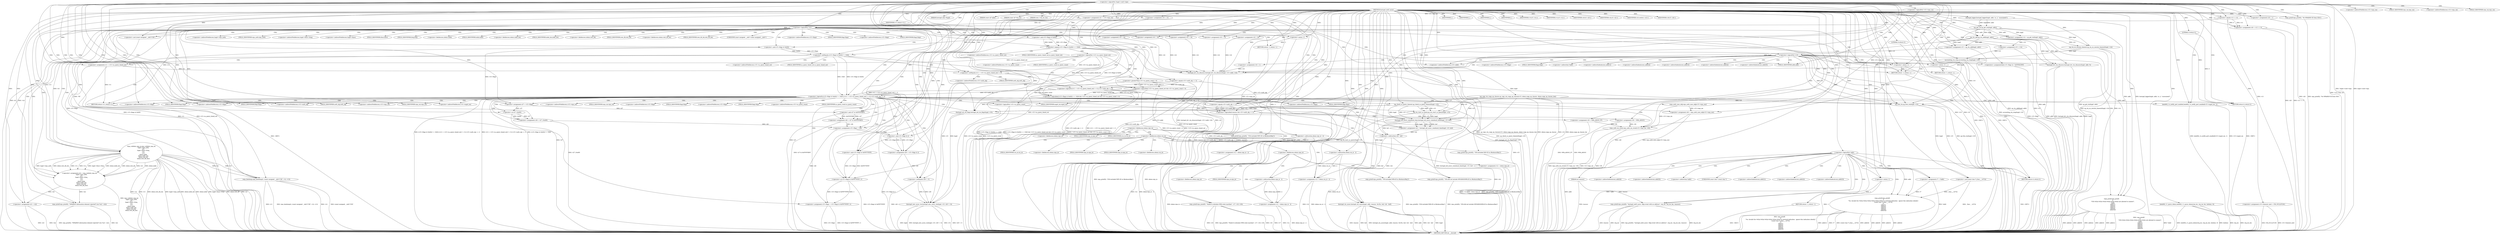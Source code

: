 digraph hostapd_notif_assoc {  
"1000123" [label = "(METHOD,hostapd_notif_assoc)" ]
"1000637" [label = "(METHOD_RETURN,int __fastcall)" ]
"1000124" [label = "(PARAM,hostapd_data *hapd)" ]
"1000125" [label = "(PARAM,const u8 *addr)" ]
"1000126" [label = "(PARAM,const u8 *req_ies)" ]
"1000127" [label = "(PARAM,size_t req_ies_len)" ]
"1000128" [label = "(PARAM,int reassoc)" ]
"1000153" [label = "(<operator>.logicalNot,!addr)" ]
"1000156" [label = "(wpa_printf,wpa_printf(2, \"hostapd_notif_assoc: Skip event with no address\", req_ies, req_ies_len, reassoc))" ]
"1000162" [label = "(RETURN,return -1;,return -1;)" ]
"1000163" [label = "(<operator>.minus,-1)" ]
"1000165" [label = "(<operator>.assignment,v7 = *addr)" ]
"1000170" [label = "(wpa_printf,wpa_printf(\n      2,\n      \"%s: Invalid SA=%02x:%02x:%02x:%02x:%02x:%02x in received indication - ignore this indication silently\",\n      (const char *)_func___14732,\n      v7,\n      addr[1],\n      addr[2],\n      addr[3],\n      addr[4],\n      addr[5]))" ]
"1000173" [label = "(<operator>.cast,(const char *)_func___14732)" ]
"1000192" [label = "(RETURN,return 0;,return 0;)" ]
"1000193" [label = "(LITERAL,0,return 0;)" ]
"1000194" [label = "(hostapd_logger,hostapd_logger(hapd, addr, 1u, 2, \"associated\"))" ]
"1000200" [label = "(ieee802_11_parse_elems,ieee802_11_parse_elems(req_ies, req_ies_len, &elems, 0))" ]
"1000211" [label = "(<operator>.assignment,v12 = elems.wps_ie - 2)" ]
"1000213" [label = "(<operator>.subtraction,elems.wps_ie - 2)" ]
"1000218" [label = "(IDENTIFIER,L,)" ]
"1000219" [label = "(wpa_printf,wpa_printf(2, \"STA included WPS IE in (Re)AssocReq\"))" ]
"1000228" [label = "(<operator>.assignment,v12 = elems.rsn_ie - 2)" ]
"1000230" [label = "(<operator>.subtraction,elems.rsn_ie - 2)" ]
"1000235" [label = "(IDENTIFIER,L,)" ]
"1000236" [label = "(wpa_printf,wpa_printf(2, \"STA included RSN IE in (Re)AssocReq\"))" ]
"1000241" [label = "(<operator>.assignment,v12 = elems.wpa_ie)" ]
"1000251" [label = "(<operator>.assignment,v12 = elems.wpa_ie - 2)" ]
"1000253" [label = "(<operator>.subtraction,elems.wpa_ie - 2)" ]
"1000258" [label = "(IDENTIFIER,L,)" ]
"1000259" [label = "(wpa_printf,wpa_printf(2, \"STA included WPA IE in (Re)AssocReq\"))" ]
"1000264" [label = "(IDENTIFIER,L,)" ]
"1000265" [label = "(wpa_printf,wpa_printf(2, \"STA did not include WPS/RSN/WPA IE in (Re)AssocReq\"))" ]
"1000268" [label = "(<operator>.assignment,v14 = ap_get_sta(hapd, addr))" ]
"1000270" [label = "(ap_get_sta,ap_get_sta(hapd, addr))" ]
"1000273" [label = "(<operator>.assignment,v15 = v14)" ]
"1000277" [label = "(IDENTIFIER,v14,if ( v14 ))" ]
"1000279" [label = "(ap_sta_no_session_timeout,ap_sta_no_session_timeout(hapd, v14))" ]
"1000282" [label = "(accounting_sta_stop,accounting_sta_stop(hapd, v15))" ]
"1000285" [label = "(<operator>.assignment,v15->timeout_next = STA_NULLFUNC)" ]
"1000292" [label = "(<operator>.assignment,v15 = ap_sta_add(hapd, addr))" ]
"1000294" [label = "(ap_sta_add,ap_sta_add(hapd, addr))" ]
"1000298" [label = "(<operator>.logicalNot,!v15)" ]
"1000301" [label = "(hostapd_drv_sta_disassoc,hostapd_drv_sta_disassoc(hapd, addr, 5))" ]
"1000305" [label = "(RETURN,return -1;,return -1;)" ]
"1000306" [label = "(<operator>.minus,-1)" ]
"1000308" [label = "(<operators>.assignmentAnd,v15->flags &= 0xFFFECFFF)" ]
"1000314" [label = "(wpa_printf,wpa_printf(\n      3,\n      \"STA %02x:%02x:%02x:%02x:%02x:%02x not allowed to connect\",\n      *addr,\n      addr[1],\n      addr[2],\n      addr[3],\n      addr[4],\n      addr[5]))" ]
"1000334" [label = "(<operator>.assignment,v16 = 1)" ]
"1000338" [label = "(hostapd_drv_sta_disassoc,hostapd_drv_sta_disassoc(hapd, v15->addr, v16))" ]
"1000344" [label = "(ap_free_sta,ap_free_sta(hapd, v15))" ]
"1000347" [label = "(RETURN,return -1;,return -1;)" ]
"1000348" [label = "(<operator>.minus,-1)" ]
"1000350" [label = "(ap_copy_sta_supp_op_classes,ap_copy_sta_supp_op_classes(v15, elems.supp_op_classes, elems.supp_op_classes_len))" ]
"1000359" [label = "(<operator>.logicalNot,!hapd->conf->wpa)" ]
"1000367" [label = "(<operator>.assignment,v29 = v15->flags & 2)" ]
"1000369" [label = "(<operator>.and,v15->flags & 2)" ]
"1000374" [label = "(<operator>.assignment,v15->flags = v15->flags & 0xFFF7FFFF | 3)" ]
"1000378" [label = "(<operator>.or,v15->flags & 0xFFF7FFFF | 3)" ]
"1000379" [label = "(<operator>.and,v15->flags & 0xFFF7FFFF)" ]
"1000385" [label = "(hostapd_set_sta_flags,hostapd_set_sta_flags(hapd, v15))" ]
"1000389" [label = "(<operator>.logicalAnd,reassoc && v15->auth_alg == 2)" ]
"1000391" [label = "(<operator>.equals,v15->auth_alg == 2)" ]
"1000396" [label = "(<operator>.assignment,v30 = WPA_ASSOC_FT)" ]
"1000400" [label = "(<operator>.assignment,v30 = WPA_ASSOC)" ]
"1000403" [label = "(wpa_auth_sm_event,wpa_auth_sm_event(v15->wpa_sm, v30))" ]
"1000408" [label = "(hostapd_new_assoc_sta,hostapd_new_assoc_sta(hapd, v15, v29 != 0))" ]
"1000411" [label = "(<operator>.notEquals,v29 != 0)" ]
"1000414" [label = "(ieee802_1x_notify_port_enabled,ieee802_1x_notify_port_enabled(v15->eapol_sm, 1))" ]
"1000419" [label = "(RETURN,return 0;,return 0;)" ]
"1000420" [label = "(LITERAL,0,return 0;)" ]
"1000422" [label = "(IDENTIFIER,v12,if ( v12 ))" ]
"1000423" [label = "(<operator>.assignment,v20 = v13 == 0)" ]
"1000425" [label = "(<operator>.equals,v13 == 0)" ]
"1000429" [label = "(<operator>.assignment,v20 = 1)" ]
"1000433" [label = "(IDENTIFIER,v20,if ( v20 ))" ]
"1000435" [label = "(wpa_printf,wpa_printf(2, \"No WPA/RSN IE from STA\"))" ]
"1000438" [label = "(<operator>.assignment,v16 = 13)" ]
"1000443" [label = "(<operator>.logicalNot,!v15->wpa_sm)" ]
"1000447" [label = "(<operator>.assignment,v21 = v15->wpa_sm)" ]
"1000453" [label = "(<operator>.logicalNot,!v21)" ]
"1000456" [label = "(wpa_printf,wpa_printf(5, \"Failed to initialize WPA state machine\", v17, v18, v19))" ]
"1000462" [label = "(RETURN,return -1;,return -1;)" ]
"1000463" [label = "(<operator>.minus,-1)" ]
"1000465" [label = "(<operator>.assignment,v22 = wpa_validate_wpa_ie(\n          hapd->wpa_auth,\n          v21,\n          hapd->iface->freq,\n          v12,\n          v13,\n          elems.mdie,\n          elems.mdie_len,\n          elems.owe_dh,\n          elems.owe_dh_len))" ]
"1000467" [label = "(wpa_validate_wpa_ie,wpa_validate_wpa_ie(\n          hapd->wpa_auth,\n          v21,\n          hapd->iface->freq,\n          v12,\n          v13,\n          elems.mdie,\n          elems.mdie_len,\n          elems.owe_dh,\n          elems.owe_dh_len))" ]
"1000491" [label = "(<operator>.assignment,v23 = v22)" ]
"1000495" [label = "(IDENTIFIER,v22,if ( v22 ))" ]
"1000497" [label = "(wpa_printf,wpa_printf(2, \"WPA/RSN information element rejected? (res %u)\", v22))" ]
"1000501" [label = "(wpa_hexdump,wpa_hexdump(2, (const unsigned __int8 *)\"IE\", v12, v13))" ]
"1000503" [label = "(<operator>.cast,(const unsigned __int8 *)\"IE\")" ]
"1000509" [label = "(IDENTIFIER,v23,switch ( v23 ))" ]
"1000512" [label = "(<operator>.assignment,v16 = 18)" ]
"1000517" [label = "(<operator>.assignment,v16 = 19)" ]
"1000522" [label = "(<operator>.assignment,v16 = 20)" ]
"1000527" [label = "(<operator>.assignment,v16 = 24)" ]
"1000532" [label = "(<operator>.assignment,v16 = 13)" ]
"1000538" [label = "(<operator>.logicalAnd,(v15->flags & 0x402) == 1026 && !v15->sa_query_timed_out && v15->sa_query_count > 0)" ]
"1000539" [label = "(<operator>.equals,(v15->flags & 0x402) == 1026)" ]
"1000540" [label = "(<operator>.and,v15->flags & 0x402)" ]
"1000546" [label = "(<operator>.logicalAnd,!v15->sa_query_timed_out && v15->sa_query_count > 0)" ]
"1000547" [label = "(<operator>.logicalNot,!v15->sa_query_timed_out)" ]
"1000551" [label = "(<operator>.greaterThan,v15->sa_query_count > 0)" ]
"1000556" [label = "(ap_check_sa_query_timeout,ap_check_sa_query_timeout(hapd, v15))" ]
"1000560" [label = "(<operator>.logicalOr,(v15->flags & 0x402) != 1026 || (v11 = v15->sa_query_timed_out) != 0 || v15->auth_alg == 2)" ]
"1000561" [label = "(<operator>.notEquals,(v15->flags & 0x402) != 1026)" ]
"1000562" [label = "(<operator>.and,v15->flags & 0x402)" ]
"1000568" [label = "(<operator>.logicalOr,(v11 = v15->sa_query_timed_out) != 0 || v15->auth_alg == 2)" ]
"1000569" [label = "(<operator>.notEquals,(v11 = v15->sa_query_timed_out) != 0)" ]
"1000570" [label = "(<operator>.assignment,v11 = v15->sa_query_timed_out)" ]
"1000576" [label = "(<operator>.equals,v15->auth_alg == 2)" ]
"1000582" [label = "(<operator>.assignment,v26 = wpa_auth_uses_mfp(v15->wpa_sm))" ]
"1000584" [label = "(wpa_auth_uses_mfp,wpa_auth_uses_mfp(v15->wpa_sm))" ]
"1000588" [label = "(<operator>.assignment,v27 = v15->flags)" ]
"1000594" [label = "(IDENTIFIER,v26,if ( v26 ))" ]
"1000595" [label = "(<operator>.assignment,v28 = v27 | 0x400)" ]
"1000597" [label = "(<operator>.or,v27 | 0x400)" ]
"1000601" [label = "(<operator>.assignment,v28 = v27 & 0xFFFFFBFF)" ]
"1000603" [label = "(<operator>.and,v27 & 0xFFFFFBFF)" ]
"1000606" [label = "(<operator>.assignment,v15->flags = v28)" ]
"1000613" [label = "(<operator>.logicalNot,!v15->sa_query_count)" ]
"1000617" [label = "(ap_sta_start_sa_query,ap_sta_start_sa_query(hapd, v15))" ]
"1000620" [label = "(<operator>.assignment,v24 = hostapd_eid_assoc_comeback_time(hapd, v15, buf))" ]
"1000622" [label = "(hostapd_eid_assoc_comeback_time,hostapd_eid_assoc_comeback_time(hapd, v15, buf))" ]
"1000626" [label = "(hostapd_sta_assoc,hostapd_sta_assoc(hapd, addr, reassoc, 0x1Eu, buf, v24 - buf))" ]
"1000632" [label = "(<operator>.subtraction,v24 - buf)" ]
"1000635" [label = "(RETURN,return v11;,return v11;)" ]
"1000636" [label = "(IDENTIFIER,v11,return v11;)" ]
"1000167" [label = "(<operator>.indirection,*addr)" ]
"1000174" [label = "(UNKNOWN,const char *,const char *)" ]
"1000177" [label = "(<operator>.indirectIndexAccess,addr[1])" ]
"1000180" [label = "(<operator>.indirectIndexAccess,addr[2])" ]
"1000183" [label = "(<operator>.indirectIndexAccess,addr[3])" ]
"1000186" [label = "(<operator>.indirectIndexAccess,addr[4])" ]
"1000189" [label = "(<operator>.indirectIndexAccess,addr[5])" ]
"1000207" [label = "(<operator>.fieldAccess,elems.wps_ie)" ]
"1000214" [label = "(<operator>.fieldAccess,elems.wps_ie)" ]
"1000216" [label = "(FIELD_IDENTIFIER,wps_ie,wps_ie)" ]
"1000224" [label = "(<operator>.fieldAccess,elems.rsn_ie)" ]
"1000226" [label = "(FIELD_IDENTIFIER,rsn_ie,rsn_ie)" ]
"1000231" [label = "(<operator>.fieldAccess,elems.rsn_ie)" ]
"1000233" [label = "(FIELD_IDENTIFIER,rsn_ie,rsn_ie)" ]
"1000243" [label = "(<operator>.fieldAccess,elems.wpa_ie)" ]
"1000245" [label = "(FIELD_IDENTIFIER,wpa_ie,wpa_ie)" ]
"1000247" [label = "(<operator>.fieldAccess,elems.wpa_ie)" ]
"1000249" [label = "(FIELD_IDENTIFIER,wpa_ie,wpa_ie)" ]
"1000254" [label = "(<operator>.fieldAccess,elems.wpa_ie)" ]
"1000256" [label = "(FIELD_IDENTIFIER,wpa_ie,wpa_ie)" ]
"1000309" [label = "(<operator>.indirectFieldAccess,v15->flags)" ]
"1000311" [label = "(FIELD_IDENTIFIER,flags,flags)" ]
"1000317" [label = "(<operator>.indirection,*addr)" ]
"1000319" [label = "(<operator>.indirectIndexAccess,addr[1])" ]
"1000322" [label = "(<operator>.indirectIndexAccess,addr[2])" ]
"1000325" [label = "(<operator>.indirectIndexAccess,addr[3])" ]
"1000328" [label = "(<operator>.indirectIndexAccess,addr[4])" ]
"1000331" [label = "(<operator>.indirectIndexAccess,addr[5])" ]
"1000340" [label = "(<operator>.indirectFieldAccess,v15->addr)" ]
"1000342" [label = "(FIELD_IDENTIFIER,addr,addr)" ]
"1000370" [label = "(<operator>.indirectFieldAccess,v15->flags)" ]
"1000372" [label = "(FIELD_IDENTIFIER,flags,flags)" ]
"1000375" [label = "(<operator>.indirectFieldAccess,v15->flags)" ]
"1000377" [label = "(FIELD_IDENTIFIER,flags,flags)" ]
"1000380" [label = "(<operator>.indirectFieldAccess,v15->flags)" ]
"1000382" [label = "(FIELD_IDENTIFIER,flags,flags)" ]
"1000392" [label = "(<operator>.indirectFieldAccess,v15->auth_alg)" ]
"1000394" [label = "(FIELD_IDENTIFIER,auth_alg,auth_alg)" ]
"1000404" [label = "(<operator>.indirectFieldAccess,v15->wpa_sm)" ]
"1000406" [label = "(FIELD_IDENTIFIER,wpa_sm,wpa_sm)" ]
"1000415" [label = "(<operator>.indirectFieldAccess,v15->eapol_sm)" ]
"1000417" [label = "(FIELD_IDENTIFIER,eapol_sm,eapol_sm)" ]
"1000444" [label = "(<operator>.indirectFieldAccess,v15->wpa_sm)" ]
"1000446" [label = "(FIELD_IDENTIFIER,wpa_sm,wpa_sm)" ]
"1000449" [label = "(<operator>.indirectFieldAccess,v15->wpa_sm)" ]
"1000451" [label = "(FIELD_IDENTIFIER,wpa_sm,wpa_sm)" ]
"1000468" [label = "(<operator>.indirectFieldAccess,hapd->wpa_auth)" ]
"1000470" [label = "(FIELD_IDENTIFIER,wpa_auth,wpa_auth)" ]
"1000472" [label = "(<operator>.indirectFieldAccess,hapd->iface->freq)" ]
"1000473" [label = "(<operator>.indirectFieldAccess,hapd->iface)" ]
"1000475" [label = "(FIELD_IDENTIFIER,iface,iface)" ]
"1000476" [label = "(FIELD_IDENTIFIER,freq,freq)" ]
"1000479" [label = "(<operator>.fieldAccess,elems.mdie)" ]
"1000481" [label = "(FIELD_IDENTIFIER,mdie,mdie)" ]
"1000482" [label = "(<operator>.fieldAccess,elems.mdie_len)" ]
"1000484" [label = "(FIELD_IDENTIFIER,mdie_len,mdie_len)" ]
"1000485" [label = "(<operator>.fieldAccess,elems.owe_dh)" ]
"1000487" [label = "(FIELD_IDENTIFIER,owe_dh,owe_dh)" ]
"1000488" [label = "(<operator>.fieldAccess,elems.owe_dh_len)" ]
"1000490" [label = "(FIELD_IDENTIFIER,owe_dh_len,owe_dh_len)" ]
"1000504" [label = "(UNKNOWN,const unsigned __int8 *,const unsigned __int8 *)" ]
"1000541" [label = "(<operator>.indirectFieldAccess,v15->flags)" ]
"1000543" [label = "(FIELD_IDENTIFIER,flags,flags)" ]
"1000548" [label = "(<operator>.indirectFieldAccess,v15->sa_query_timed_out)" ]
"1000550" [label = "(FIELD_IDENTIFIER,sa_query_timed_out,sa_query_timed_out)" ]
"1000552" [label = "(<operator>.indirectFieldAccess,v15->sa_query_count)" ]
"1000554" [label = "(FIELD_IDENTIFIER,sa_query_count,sa_query_count)" ]
"1000563" [label = "(<operator>.indirectFieldAccess,v15->flags)" ]
"1000565" [label = "(FIELD_IDENTIFIER,flags,flags)" ]
"1000572" [label = "(<operator>.indirectFieldAccess,v15->sa_query_timed_out)" ]
"1000574" [label = "(FIELD_IDENTIFIER,sa_query_timed_out,sa_query_timed_out)" ]
"1000577" [label = "(<operator>.indirectFieldAccess,v15->auth_alg)" ]
"1000579" [label = "(FIELD_IDENTIFIER,auth_alg,auth_alg)" ]
"1000585" [label = "(<operator>.indirectFieldAccess,v15->wpa_sm)" ]
"1000587" [label = "(FIELD_IDENTIFIER,wpa_sm,wpa_sm)" ]
"1000590" [label = "(<operator>.indirectFieldAccess,v15->flags)" ]
"1000592" [label = "(FIELD_IDENTIFIER,flags,flags)" ]
"1000607" [label = "(<operator>.indirectFieldAccess,v15->flags)" ]
"1000609" [label = "(FIELD_IDENTIFIER,flags,flags)" ]
"1000614" [label = "(<operator>.indirectFieldAccess,v15->sa_query_count)" ]
"1000616" [label = "(FIELD_IDENTIFIER,sa_query_count,sa_query_count)" ]
  "1000462" -> "1000637"  [ label = "DDG: <RET>"] 
  "1000408" -> "1000637"  [ label = "DDG: hostapd_new_assoc_sta(hapd, v15, v29 != 0)"] 
  "1000211" -> "1000637"  [ label = "DDG: v12"] 
  "1000285" -> "1000637"  [ label = "DDG: STA_NULLFUNC"] 
  "1000292" -> "1000637"  [ label = "DDG: ap_sta_add(hapd, addr)"] 
  "1000165" -> "1000637"  [ label = "DDG: *addr"] 
  "1000241" -> "1000637"  [ label = "DDG: elems.wpa_ie"] 
  "1000156" -> "1000637"  [ label = "DDG: reassoc"] 
  "1000546" -> "1000637"  [ label = "DDG: v15->sa_query_count > 0"] 
  "1000194" -> "1000637"  [ label = "DDG: hostapd_logger(hapd, addr, 1u, 2, \"associated\")"] 
  "1000467" -> "1000637"  [ label = "DDG: v12"] 
  "1000423" -> "1000637"  [ label = "DDG: v20"] 
  "1000200" -> "1000637"  [ label = "DDG: ieee802_11_parse_elems(req_ies, req_ies_len, &elems, 0)"] 
  "1000348" -> "1000637"  [ label = "DDG: -1"] 
  "1000570" -> "1000637"  [ label = "DDG: v11"] 
  "1000389" -> "1000637"  [ label = "DDG: reassoc && v15->auth_alg == 2"] 
  "1000128" -> "1000637"  [ label = "DDG: reassoc"] 
  "1000403" -> "1000637"  [ label = "DDG: v30"] 
  "1000582" -> "1000637"  [ label = "DDG: wpa_auth_uses_mfp(v15->wpa_sm)"] 
  "1000613" -> "1000637"  [ label = "DDG: !v15->sa_query_count"] 
  "1000314" -> "1000637"  [ label = "DDG: addr[2]"] 
  "1000497" -> "1000637"  [ label = "DDG: v22"] 
  "1000200" -> "1000637"  [ label = "DDG: &elems"] 
  "1000163" -> "1000637"  [ label = "DDG: -1"] 
  "1000350" -> "1000637"  [ label = "DDG: elems.supp_op_classes"] 
  "1000467" -> "1000637"  [ label = "DDG: v13"] 
  "1000626" -> "1000637"  [ label = "DDG: hapd"] 
  "1000314" -> "1000637"  [ label = "DDG: addr[3]"] 
  "1000170" -> "1000637"  [ label = "DDG: addr[5]"] 
  "1000344" -> "1000637"  [ label = "DDG: ap_free_sta(hapd, v15)"] 
  "1000259" -> "1000637"  [ label = "DDG: wpa_printf(2, \"STA included WPA IE in (Re)AssocReq\")"] 
  "1000314" -> "1000637"  [ label = "DDG: addr[1]"] 
  "1000547" -> "1000637"  [ label = "DDG: v15->sa_query_timed_out"] 
  "1000467" -> "1000637"  [ label = "DDG: elems.owe_dh_len"] 
  "1000467" -> "1000637"  [ label = "DDG: hapd->wpa_auth"] 
  "1000265" -> "1000637"  [ label = "DDG: wpa_printf(2, \"STA did not include WPS/RSN/WPA IE in (Re)AssocReq\")"] 
  "1000538" -> "1000637"  [ label = "DDG: (v15->flags & 0x402) == 1026"] 
  "1000350" -> "1000637"  [ label = "DDG: v15"] 
  "1000538" -> "1000637"  [ label = "DDG: (v15->flags & 0x402) == 1026 && !v15->sa_query_timed_out && v15->sa_query_count > 0"] 
  "1000626" -> "1000637"  [ label = "DDG: reassoc"] 
  "1000414" -> "1000637"  [ label = "DDG: v15->eapol_sm"] 
  "1000211" -> "1000637"  [ label = "DDG: elems.wps_ie - 2"] 
  "1000228" -> "1000637"  [ label = "DDG: elems.rsn_ie - 2"] 
  "1000546" -> "1000637"  [ label = "DDG: !v15->sa_query_timed_out"] 
  "1000367" -> "1000637"  [ label = "DDG: v15->flags & 2"] 
  "1000391" -> "1000637"  [ label = "DDG: v15->auth_alg"] 
  "1000228" -> "1000637"  [ label = "DDG: v12"] 
  "1000632" -> "1000637"  [ label = "DDG: v24"] 
  "1000467" -> "1000637"  [ label = "DDG: elems.mdie_len"] 
  "1000576" -> "1000637"  [ label = "DDG: v15->auth_alg"] 
  "1000595" -> "1000637"  [ label = "DDG: v27 | 0x400"] 
  "1000350" -> "1000637"  [ label = "DDG: elems.supp_op_classes_len"] 
  "1000298" -> "1000637"  [ label = "DDG: !v15"] 
  "1000270" -> "1000637"  [ label = "DDG: addr"] 
  "1000538" -> "1000637"  [ label = "DDG: !v15->sa_query_timed_out && v15->sa_query_count > 0"] 
  "1000294" -> "1000637"  [ label = "DDG: addr"] 
  "1000501" -> "1000637"  [ label = "DDG: wpa_hexdump(2, (const unsigned __int8 *)\"IE\", v12, v13)"] 
  "1000301" -> "1000637"  [ label = "DDG: hostapd_drv_sta_disassoc(hapd, addr, 5)"] 
  "1000626" -> "1000637"  [ label = "DDG: buf"] 
  "1000389" -> "1000637"  [ label = "DDG: v15->auth_alg == 2"] 
  "1000400" -> "1000637"  [ label = "DDG: WPA_ASSOC"] 
  "1000213" -> "1000637"  [ label = "DDG: elems.wps_ie"] 
  "1000268" -> "1000637"  [ label = "DDG: ap_get_sta(hapd, addr)"] 
  "1000153" -> "1000637"  [ label = "DDG: !addr"] 
  "1000301" -> "1000637"  [ label = "DDG: hapd"] 
  "1000170" -> "1000637"  [ label = "DDG: addr[3]"] 
  "1000622" -> "1000637"  [ label = "DDG: v15"] 
  "1000425" -> "1000637"  [ label = "DDG: v13"] 
  "1000170" -> "1000637"  [ label = "DDG: addr[2]"] 
  "1000344" -> "1000637"  [ label = "DDG: hapd"] 
  "1000453" -> "1000637"  [ label = "DDG: v21"] 
  "1000601" -> "1000637"  [ label = "DDG: v27 & 0xFFFFFBFF"] 
  "1000453" -> "1000637"  [ label = "DDG: !v21"] 
  "1000251" -> "1000637"  [ label = "DDG: elems.wpa_ie - 2"] 
  "1000568" -> "1000637"  [ label = "DDG: v15->auth_alg == 2"] 
  "1000236" -> "1000637"  [ label = "DDG: wpa_printf(2, \"STA included RSN IE in (Re)AssocReq\")"] 
  "1000282" -> "1000637"  [ label = "DDG: accounting_sta_stop(hapd, v15)"] 
  "1000626" -> "1000637"  [ label = "DDG: hostapd_sta_assoc(hapd, addr, reassoc, 0x1Eu, buf, v24 - buf)"] 
  "1000501" -> "1000637"  [ label = "DDG: v12"] 
  "1000385" -> "1000637"  [ label = "DDG: hostapd_set_sta_flags(hapd, v15)"] 
  "1000403" -> "1000637"  [ label = "DDG: wpa_auth_sm_event(v15->wpa_sm, v30)"] 
  "1000408" -> "1000637"  [ label = "DDG: v15"] 
  "1000626" -> "1000637"  [ label = "DDG: addr"] 
  "1000350" -> "1000637"  [ label = "DDG: ap_copy_sta_supp_op_classes(v15, elems.supp_op_classes, elems.supp_op_classes_len)"] 
  "1000344" -> "1000637"  [ label = "DDG: v15"] 
  "1000561" -> "1000637"  [ label = "DDG: v15->flags & 0x402"] 
  "1000374" -> "1000637"  [ label = "DDG: v15->flags & 0xFFF7FFFF | 3"] 
  "1000156" -> "1000637"  [ label = "DDG: req_ies"] 
  "1000359" -> "1000637"  [ label = "DDG: !hapd->conf->wpa"] 
  "1000582" -> "1000637"  [ label = "DDG: v26"] 
  "1000314" -> "1000637"  [ label = "DDG: wpa_printf(\n      3,\n      \"STA %02x:%02x:%02x:%02x:%02x:%02x not allowed to connect\",\n      *addr,\n      addr[1],\n      addr[2],\n      addr[3],\n      addr[4],\n      addr[5])"] 
  "1000463" -> "1000637"  [ label = "DDG: -1"] 
  "1000273" -> "1000637"  [ label = "DDG: v14"] 
  "1000423" -> "1000637"  [ label = "DDG: v13 == 0"] 
  "1000617" -> "1000637"  [ label = "DDG: ap_sta_start_sa_query(hapd, v15)"] 
  "1000279" -> "1000637"  [ label = "DDG: ap_sta_no_session_timeout(hapd, v14)"] 
  "1000378" -> "1000637"  [ label = "DDG: v15->flags & 0xFFF7FFFF"] 
  "1000338" -> "1000637"  [ label = "DDG: v16"] 
  "1000251" -> "1000637"  [ label = "DDG: v12"] 
  "1000170" -> "1000637"  [ label = "DDG: wpa_printf(\n      2,\n      \"%s: Invalid SA=%02x:%02x:%02x:%02x:%02x:%02x in received indication - ignore this indication silently\",\n      (const char *)_func___14732,\n      v7,\n      addr[1],\n      addr[2],\n      addr[3],\n      addr[4],\n      addr[5])"] 
  "1000491" -> "1000637"  [ label = "DDG: v23"] 
  "1000285" -> "1000637"  [ label = "DDG: v15->timeout_next"] 
  "1000301" -> "1000637"  [ label = "DDG: addr"] 
  "1000230" -> "1000637"  [ label = "DDG: elems.rsn_ie"] 
  "1000560" -> "1000637"  [ label = "DDG: (v15->flags & 0x402) != 1026 || (v11 = v15->sa_query_timed_out) != 0 || v15->auth_alg == 2"] 
  "1000408" -> "1000637"  [ label = "DDG: v29 != 0"] 
  "1000501" -> "1000637"  [ label = "DDG: (const unsigned __int8 *)\"IE\""] 
  "1000314" -> "1000637"  [ label = "DDG: *addr"] 
  "1000279" -> "1000637"  [ label = "DDG: v14"] 
  "1000626" -> "1000637"  [ label = "DDG: v24 - buf"] 
  "1000396" -> "1000637"  [ label = "DDG: WPA_ASSOC_FT"] 
  "1000403" -> "1000637"  [ label = "DDG: v15->wpa_sm"] 
  "1000467" -> "1000637"  [ label = "DDG: elems.mdie"] 
  "1000501" -> "1000637"  [ label = "DDG: v13"] 
  "1000562" -> "1000637"  [ label = "DDG: v15->flags"] 
  "1000560" -> "1000637"  [ label = "DDG: (v11 = v15->sa_query_timed_out) != 0 || v15->auth_alg == 2"] 
  "1000156" -> "1000637"  [ label = "DDG: wpa_printf(2, \"hostapd_notif_assoc: Skip event with no address\", req_ies, req_ies_len, reassoc)"] 
  "1000200" -> "1000637"  [ label = "DDG: req_ies"] 
  "1000314" -> "1000637"  [ label = "DDG: addr[4]"] 
  "1000568" -> "1000637"  [ label = "DDG: (v11 = v15->sa_query_timed_out) != 0"] 
  "1000306" -> "1000637"  [ label = "DDG: -1"] 
  "1000620" -> "1000637"  [ label = "DDG: hostapd_eid_assoc_comeback_time(hapd, v15, buf)"] 
  "1000465" -> "1000637"  [ label = "DDG: wpa_validate_wpa_ie(\n          hapd->wpa_auth,\n          v21,\n          hapd->iface->freq,\n          v12,\n          v13,\n          elems.mdie,\n          elems.mdie_len,\n          elems.owe_dh,\n          elems.owe_dh_len)"] 
  "1000170" -> "1000637"  [ label = "DDG: addr[1]"] 
  "1000241" -> "1000637"  [ label = "DDG: v12"] 
  "1000170" -> "1000637"  [ label = "DDG: v7"] 
  "1000606" -> "1000637"  [ label = "DDG: v28"] 
  "1000447" -> "1000637"  [ label = "DDG: v15->wpa_sm"] 
  "1000298" -> "1000637"  [ label = "DDG: v15"] 
  "1000613" -> "1000637"  [ label = "DDG: v15->sa_query_count"] 
  "1000491" -> "1000637"  [ label = "DDG: v22"] 
  "1000374" -> "1000637"  [ label = "DDG: v15->flags"] 
  "1000408" -> "1000637"  [ label = "DDG: hapd"] 
  "1000411" -> "1000637"  [ label = "DDG: v29"] 
  "1000597" -> "1000637"  [ label = "DDG: v27"] 
  "1000456" -> "1000637"  [ label = "DDG: v17"] 
  "1000429" -> "1000637"  [ label = "DDG: v20"] 
  "1000170" -> "1000637"  [ label = "DDG: (const char *)_func___14732"] 
  "1000156" -> "1000637"  [ label = "DDG: req_ies_len"] 
  "1000603" -> "1000637"  [ label = "DDG: v27"] 
  "1000338" -> "1000637"  [ label = "DDG: v15->addr"] 
  "1000308" -> "1000637"  [ label = "DDG: v15->flags"] 
  "1000467" -> "1000637"  [ label = "DDG: hapd->iface->freq"] 
  "1000497" -> "1000637"  [ label = "DDG: wpa_printf(2, \"WPA/RSN information element rejected? (res %u)\", v22)"] 
  "1000253" -> "1000637"  [ label = "DDG: elems.wpa_ie"] 
  "1000551" -> "1000637"  [ label = "DDG: v15->sa_query_count"] 
  "1000173" -> "1000637"  [ label = "DDG: _func___14732"] 
  "1000435" -> "1000637"  [ label = "DDG: wpa_printf(2, \"No WPA/RSN IE from STA\")"] 
  "1000456" -> "1000637"  [ label = "DDG: v19"] 
  "1000467" -> "1000637"  [ label = "DDG: elems.owe_dh"] 
  "1000200" -> "1000637"  [ label = "DDG: req_ies_len"] 
  "1000153" -> "1000637"  [ label = "DDG: addr"] 
  "1000443" -> "1000637"  [ label = "DDG: !v15->wpa_sm"] 
  "1000560" -> "1000637"  [ label = "DDG: (v15->flags & 0x402) != 1026"] 
  "1000456" -> "1000637"  [ label = "DDG: wpa_printf(5, \"Failed to initialize WPA state machine\", v17, v18, v19)"] 
  "1000338" -> "1000637"  [ label = "DDG: hostapd_drv_sta_disassoc(hapd, v15->addr, v16)"] 
  "1000570" -> "1000637"  [ label = "DDG: v15->sa_query_timed_out"] 
  "1000467" -> "1000637"  [ label = "DDG: v21"] 
  "1000389" -> "1000637"  [ label = "DDG: reassoc"] 
  "1000219" -> "1000637"  [ label = "DDG: wpa_printf(2, \"STA included WPS IE in (Re)AssocReq\")"] 
  "1000170" -> "1000637"  [ label = "DDG: addr[4]"] 
  "1000456" -> "1000637"  [ label = "DDG: v18"] 
  "1000556" -> "1000637"  [ label = "DDG: ap_check_sa_query_timeout(hapd, v15)"] 
  "1000414" -> "1000637"  [ label = "DDG: ieee802_1x_notify_port_enabled(v15->eapol_sm, 1)"] 
  "1000359" -> "1000637"  [ label = "DDG: hapd->conf->wpa"] 
  "1000314" -> "1000637"  [ label = "DDG: addr[5]"] 
  "1000419" -> "1000637"  [ label = "DDG: <RET>"] 
  "1000192" -> "1000637"  [ label = "DDG: <RET>"] 
  "1000162" -> "1000637"  [ label = "DDG: <RET>"] 
  "1000347" -> "1000637"  [ label = "DDG: <RET>"] 
  "1000305" -> "1000637"  [ label = "DDG: <RET>"] 
  "1000635" -> "1000637"  [ label = "DDG: <RET>"] 
  "1000123" -> "1000124"  [ label = "DDG: "] 
  "1000123" -> "1000125"  [ label = "DDG: "] 
  "1000123" -> "1000126"  [ label = "DDG: "] 
  "1000123" -> "1000127"  [ label = "DDG: "] 
  "1000123" -> "1000128"  [ label = "DDG: "] 
  "1000123" -> "1000153"  [ label = "DDG: "] 
  "1000123" -> "1000156"  [ label = "DDG: "] 
  "1000128" -> "1000156"  [ label = "DDG: reassoc"] 
  "1000163" -> "1000162"  [ label = "DDG: -1"] 
  "1000123" -> "1000163"  [ label = "DDG: "] 
  "1000123" -> "1000165"  [ label = "DDG: "] 
  "1000123" -> "1000170"  [ label = "DDG: "] 
  "1000173" -> "1000170"  [ label = "DDG: _func___14732"] 
  "1000123" -> "1000173"  [ label = "DDG: "] 
  "1000165" -> "1000170"  [ label = "DDG: v7"] 
  "1000153" -> "1000170"  [ label = "DDG: addr"] 
  "1000193" -> "1000192"  [ label = "DDG: 0"] 
  "1000123" -> "1000192"  [ label = "DDG: "] 
  "1000123" -> "1000193"  [ label = "DDG: "] 
  "1000123" -> "1000194"  [ label = "DDG: "] 
  "1000123" -> "1000200"  [ label = "DDG: "] 
  "1000213" -> "1000211"  [ label = "DDG: elems.wps_ie"] 
  "1000213" -> "1000211"  [ label = "DDG: 2"] 
  "1000123" -> "1000211"  [ label = "DDG: "] 
  "1000123" -> "1000213"  [ label = "DDG: "] 
  "1000123" -> "1000218"  [ label = "DDG: "] 
  "1000123" -> "1000219"  [ label = "DDG: "] 
  "1000230" -> "1000228"  [ label = "DDG: elems.rsn_ie"] 
  "1000230" -> "1000228"  [ label = "DDG: 2"] 
  "1000123" -> "1000228"  [ label = "DDG: "] 
  "1000123" -> "1000230"  [ label = "DDG: "] 
  "1000123" -> "1000235"  [ label = "DDG: "] 
  "1000123" -> "1000236"  [ label = "DDG: "] 
  "1000123" -> "1000241"  [ label = "DDG: "] 
  "1000253" -> "1000251"  [ label = "DDG: elems.wpa_ie"] 
  "1000253" -> "1000251"  [ label = "DDG: 2"] 
  "1000123" -> "1000251"  [ label = "DDG: "] 
  "1000123" -> "1000253"  [ label = "DDG: "] 
  "1000123" -> "1000258"  [ label = "DDG: "] 
  "1000123" -> "1000259"  [ label = "DDG: "] 
  "1000123" -> "1000264"  [ label = "DDG: "] 
  "1000123" -> "1000265"  [ label = "DDG: "] 
  "1000270" -> "1000268"  [ label = "DDG: hapd"] 
  "1000270" -> "1000268"  [ label = "DDG: addr"] 
  "1000123" -> "1000268"  [ label = "DDG: "] 
  "1000194" -> "1000270"  [ label = "DDG: hapd"] 
  "1000123" -> "1000270"  [ label = "DDG: "] 
  "1000194" -> "1000270"  [ label = "DDG: addr"] 
  "1000268" -> "1000273"  [ label = "DDG: v14"] 
  "1000123" -> "1000273"  [ label = "DDG: "] 
  "1000123" -> "1000277"  [ label = "DDG: "] 
  "1000270" -> "1000279"  [ label = "DDG: hapd"] 
  "1000123" -> "1000279"  [ label = "DDG: "] 
  "1000268" -> "1000279"  [ label = "DDG: v14"] 
  "1000279" -> "1000282"  [ label = "DDG: hapd"] 
  "1000123" -> "1000282"  [ label = "DDG: "] 
  "1000273" -> "1000282"  [ label = "DDG: v15"] 
  "1000123" -> "1000285"  [ label = "DDG: "] 
  "1000294" -> "1000292"  [ label = "DDG: hapd"] 
  "1000294" -> "1000292"  [ label = "DDG: addr"] 
  "1000123" -> "1000292"  [ label = "DDG: "] 
  "1000270" -> "1000294"  [ label = "DDG: hapd"] 
  "1000123" -> "1000294"  [ label = "DDG: "] 
  "1000270" -> "1000294"  [ label = "DDG: addr"] 
  "1000292" -> "1000298"  [ label = "DDG: v15"] 
  "1000123" -> "1000298"  [ label = "DDG: "] 
  "1000294" -> "1000301"  [ label = "DDG: hapd"] 
  "1000123" -> "1000301"  [ label = "DDG: "] 
  "1000294" -> "1000301"  [ label = "DDG: addr"] 
  "1000306" -> "1000305"  [ label = "DDG: -1"] 
  "1000123" -> "1000306"  [ label = "DDG: "] 
  "1000123" -> "1000308"  [ label = "DDG: "] 
  "1000123" -> "1000314"  [ label = "DDG: "] 
  "1000294" -> "1000314"  [ label = "DDG: addr"] 
  "1000270" -> "1000314"  [ label = "DDG: addr"] 
  "1000123" -> "1000334"  [ label = "DDG: "] 
  "1000294" -> "1000338"  [ label = "DDG: hapd"] 
  "1000282" -> "1000338"  [ label = "DDG: hapd"] 
  "1000123" -> "1000338"  [ label = "DDG: "] 
  "1000532" -> "1000338"  [ label = "DDG: v16"] 
  "1000517" -> "1000338"  [ label = "DDG: v16"] 
  "1000334" -> "1000338"  [ label = "DDG: v16"] 
  "1000438" -> "1000338"  [ label = "DDG: v16"] 
  "1000512" -> "1000338"  [ label = "DDG: v16"] 
  "1000522" -> "1000338"  [ label = "DDG: v16"] 
  "1000527" -> "1000338"  [ label = "DDG: v16"] 
  "1000338" -> "1000344"  [ label = "DDG: hapd"] 
  "1000123" -> "1000344"  [ label = "DDG: "] 
  "1000350" -> "1000344"  [ label = "DDG: v15"] 
  "1000298" -> "1000344"  [ label = "DDG: v15"] 
  "1000282" -> "1000344"  [ label = "DDG: v15"] 
  "1000348" -> "1000347"  [ label = "DDG: -1"] 
  "1000123" -> "1000348"  [ label = "DDG: "] 
  "1000123" -> "1000350"  [ label = "DDG: "] 
  "1000369" -> "1000367"  [ label = "DDG: v15->flags"] 
  "1000369" -> "1000367"  [ label = "DDG: 2"] 
  "1000123" -> "1000367"  [ label = "DDG: "] 
  "1000606" -> "1000369"  [ label = "DDG: v15->flags"] 
  "1000123" -> "1000369"  [ label = "DDG: "] 
  "1000378" -> "1000374"  [ label = "DDG: v15->flags & 0xFFF7FFFF"] 
  "1000378" -> "1000374"  [ label = "DDG: 3"] 
  "1000379" -> "1000378"  [ label = "DDG: v15->flags"] 
  "1000379" -> "1000378"  [ label = "DDG: 0xFFF7FFFF"] 
  "1000369" -> "1000379"  [ label = "DDG: v15->flags"] 
  "1000123" -> "1000379"  [ label = "DDG: "] 
  "1000123" -> "1000378"  [ label = "DDG: "] 
  "1000556" -> "1000385"  [ label = "DDG: hapd"] 
  "1000123" -> "1000385"  [ label = "DDG: "] 
  "1000350" -> "1000385"  [ label = "DDG: v15"] 
  "1000556" -> "1000385"  [ label = "DDG: v15"] 
  "1000123" -> "1000389"  [ label = "DDG: "] 
  "1000568" -> "1000389"  [ label = "DDG: v15->auth_alg == 2"] 
  "1000391" -> "1000389"  [ label = "DDG: v15->auth_alg"] 
  "1000391" -> "1000389"  [ label = "DDG: 2"] 
  "1000576" -> "1000391"  [ label = "DDG: v15->auth_alg"] 
  "1000123" -> "1000391"  [ label = "DDG: "] 
  "1000123" -> "1000396"  [ label = "DDG: "] 
  "1000123" -> "1000400"  [ label = "DDG: "] 
  "1000584" -> "1000403"  [ label = "DDG: v15->wpa_sm"] 
  "1000400" -> "1000403"  [ label = "DDG: v30"] 
  "1000396" -> "1000403"  [ label = "DDG: v30"] 
  "1000123" -> "1000403"  [ label = "DDG: "] 
  "1000385" -> "1000408"  [ label = "DDG: hapd"] 
  "1000123" -> "1000408"  [ label = "DDG: "] 
  "1000385" -> "1000408"  [ label = "DDG: v15"] 
  "1000411" -> "1000408"  [ label = "DDG: v29"] 
  "1000411" -> "1000408"  [ label = "DDG: 0"] 
  "1000367" -> "1000411"  [ label = "DDG: v29"] 
  "1000123" -> "1000411"  [ label = "DDG: "] 
  "1000123" -> "1000414"  [ label = "DDG: "] 
  "1000420" -> "1000419"  [ label = "DDG: 0"] 
  "1000123" -> "1000419"  [ label = "DDG: "] 
  "1000123" -> "1000420"  [ label = "DDG: "] 
  "1000123" -> "1000422"  [ label = "DDG: "] 
  "1000425" -> "1000423"  [ label = "DDG: v13"] 
  "1000425" -> "1000423"  [ label = "DDG: 0"] 
  "1000123" -> "1000423"  [ label = "DDG: "] 
  "1000123" -> "1000425"  [ label = "DDG: "] 
  "1000123" -> "1000429"  [ label = "DDG: "] 
  "1000123" -> "1000433"  [ label = "DDG: "] 
  "1000123" -> "1000435"  [ label = "DDG: "] 
  "1000123" -> "1000438"  [ label = "DDG: "] 
  "1000443" -> "1000447"  [ label = "DDG: v15->wpa_sm"] 
  "1000123" -> "1000447"  [ label = "DDG: "] 
  "1000447" -> "1000453"  [ label = "DDG: v21"] 
  "1000123" -> "1000453"  [ label = "DDG: "] 
  "1000123" -> "1000456"  [ label = "DDG: "] 
  "1000463" -> "1000462"  [ label = "DDG: -1"] 
  "1000123" -> "1000463"  [ label = "DDG: "] 
  "1000467" -> "1000465"  [ label = "DDG: elems.mdie"] 
  "1000467" -> "1000465"  [ label = "DDG: hapd->wpa_auth"] 
  "1000467" -> "1000465"  [ label = "DDG: elems.owe_dh_len"] 
  "1000467" -> "1000465"  [ label = "DDG: v13"] 
  "1000467" -> "1000465"  [ label = "DDG: v12"] 
  "1000467" -> "1000465"  [ label = "DDG: hapd->iface->freq"] 
  "1000467" -> "1000465"  [ label = "DDG: elems.mdie_len"] 
  "1000467" -> "1000465"  [ label = "DDG: elems.owe_dh"] 
  "1000467" -> "1000465"  [ label = "DDG: v21"] 
  "1000123" -> "1000465"  [ label = "DDG: "] 
  "1000453" -> "1000467"  [ label = "DDG: v21"] 
  "1000123" -> "1000467"  [ label = "DDG: "] 
  "1000425" -> "1000467"  [ label = "DDG: v13"] 
  "1000465" -> "1000491"  [ label = "DDG: v22"] 
  "1000123" -> "1000491"  [ label = "DDG: "] 
  "1000123" -> "1000495"  [ label = "DDG: "] 
  "1000123" -> "1000497"  [ label = "DDG: "] 
  "1000465" -> "1000497"  [ label = "DDG: v22"] 
  "1000123" -> "1000501"  [ label = "DDG: "] 
  "1000503" -> "1000501"  [ label = "DDG: \"IE\""] 
  "1000123" -> "1000503"  [ label = "DDG: "] 
  "1000467" -> "1000501"  [ label = "DDG: v12"] 
  "1000467" -> "1000501"  [ label = "DDG: v13"] 
  "1000123" -> "1000509"  [ label = "DDG: "] 
  "1000123" -> "1000512"  [ label = "DDG: "] 
  "1000123" -> "1000517"  [ label = "DDG: "] 
  "1000123" -> "1000522"  [ label = "DDG: "] 
  "1000123" -> "1000527"  [ label = "DDG: "] 
  "1000123" -> "1000532"  [ label = "DDG: "] 
  "1000539" -> "1000538"  [ label = "DDG: v15->flags & 0x402"] 
  "1000539" -> "1000538"  [ label = "DDG: 1026"] 
  "1000540" -> "1000539"  [ label = "DDG: v15->flags"] 
  "1000540" -> "1000539"  [ label = "DDG: 0x402"] 
  "1000123" -> "1000540"  [ label = "DDG: "] 
  "1000123" -> "1000539"  [ label = "DDG: "] 
  "1000546" -> "1000538"  [ label = "DDG: !v15->sa_query_timed_out"] 
  "1000546" -> "1000538"  [ label = "DDG: v15->sa_query_count > 0"] 
  "1000547" -> "1000546"  [ label = "DDG: v15->sa_query_timed_out"] 
  "1000551" -> "1000546"  [ label = "DDG: v15->sa_query_count"] 
  "1000551" -> "1000546"  [ label = "DDG: 0"] 
  "1000123" -> "1000551"  [ label = "DDG: "] 
  "1000123" -> "1000556"  [ label = "DDG: "] 
  "1000350" -> "1000556"  [ label = "DDG: v15"] 
  "1000561" -> "1000560"  [ label = "DDG: v15->flags & 0x402"] 
  "1000561" -> "1000560"  [ label = "DDG: 1026"] 
  "1000562" -> "1000561"  [ label = "DDG: v15->flags"] 
  "1000562" -> "1000561"  [ label = "DDG: 0x402"] 
  "1000540" -> "1000562"  [ label = "DDG: v15->flags"] 
  "1000123" -> "1000562"  [ label = "DDG: "] 
  "1000123" -> "1000561"  [ label = "DDG: "] 
  "1000568" -> "1000560"  [ label = "DDG: (v11 = v15->sa_query_timed_out) != 0"] 
  "1000568" -> "1000560"  [ label = "DDG: v15->auth_alg == 2"] 
  "1000569" -> "1000568"  [ label = "DDG: 0"] 
  "1000570" -> "1000569"  [ label = "DDG: v11"] 
  "1000547" -> "1000569"  [ label = "DDG: v15->sa_query_timed_out"] 
  "1000123" -> "1000570"  [ label = "DDG: "] 
  "1000547" -> "1000570"  [ label = "DDG: v15->sa_query_timed_out"] 
  "1000123" -> "1000569"  [ label = "DDG: "] 
  "1000576" -> "1000568"  [ label = "DDG: v15->auth_alg"] 
  "1000576" -> "1000568"  [ label = "DDG: 2"] 
  "1000123" -> "1000576"  [ label = "DDG: "] 
  "1000584" -> "1000582"  [ label = "DDG: v15->wpa_sm"] 
  "1000123" -> "1000582"  [ label = "DDG: "] 
  "1000443" -> "1000584"  [ label = "DDG: v15->wpa_sm"] 
  "1000562" -> "1000588"  [ label = "DDG: v15->flags"] 
  "1000123" -> "1000588"  [ label = "DDG: "] 
  "1000123" -> "1000594"  [ label = "DDG: "] 
  "1000597" -> "1000595"  [ label = "DDG: v27"] 
  "1000597" -> "1000595"  [ label = "DDG: 0x400"] 
  "1000123" -> "1000595"  [ label = "DDG: "] 
  "1000588" -> "1000597"  [ label = "DDG: v27"] 
  "1000123" -> "1000597"  [ label = "DDG: "] 
  "1000603" -> "1000601"  [ label = "DDG: v27"] 
  "1000603" -> "1000601"  [ label = "DDG: 0xFFFFFBFF"] 
  "1000123" -> "1000601"  [ label = "DDG: "] 
  "1000588" -> "1000603"  [ label = "DDG: v27"] 
  "1000123" -> "1000603"  [ label = "DDG: "] 
  "1000601" -> "1000606"  [ label = "DDG: v28"] 
  "1000595" -> "1000606"  [ label = "DDG: v28"] 
  "1000123" -> "1000606"  [ label = "DDG: "] 
  "1000551" -> "1000613"  [ label = "DDG: v15->sa_query_count"] 
  "1000556" -> "1000617"  [ label = "DDG: hapd"] 
  "1000123" -> "1000617"  [ label = "DDG: "] 
  "1000350" -> "1000617"  [ label = "DDG: v15"] 
  "1000556" -> "1000617"  [ label = "DDG: v15"] 
  "1000622" -> "1000620"  [ label = "DDG: hapd"] 
  "1000622" -> "1000620"  [ label = "DDG: v15"] 
  "1000622" -> "1000620"  [ label = "DDG: buf"] 
  "1000123" -> "1000620"  [ label = "DDG: "] 
  "1000617" -> "1000622"  [ label = "DDG: hapd"] 
  "1000556" -> "1000622"  [ label = "DDG: hapd"] 
  "1000123" -> "1000622"  [ label = "DDG: "] 
  "1000350" -> "1000622"  [ label = "DDG: v15"] 
  "1000617" -> "1000622"  [ label = "DDG: v15"] 
  "1000556" -> "1000622"  [ label = "DDG: v15"] 
  "1000622" -> "1000626"  [ label = "DDG: hapd"] 
  "1000123" -> "1000626"  [ label = "DDG: "] 
  "1000632" -> "1000626"  [ label = "DDG: buf"] 
  "1000632" -> "1000626"  [ label = "DDG: v24"] 
  "1000620" -> "1000632"  [ label = "DDG: v24"] 
  "1000123" -> "1000632"  [ label = "DDG: "] 
  "1000622" -> "1000632"  [ label = "DDG: buf"] 
  "1000636" -> "1000635"  [ label = "DDG: v11"] 
  "1000570" -> "1000635"  [ label = "DDG: v11"] 
  "1000123" -> "1000636"  [ label = "DDG: "] 
  "1000153" -> "1000156"  [ label = "CDG: "] 
  "1000153" -> "1000174"  [ label = "CDG: "] 
  "1000153" -> "1000173"  [ label = "CDG: "] 
  "1000153" -> "1000170"  [ label = "CDG: "] 
  "1000153" -> "1000167"  [ label = "CDG: "] 
  "1000153" -> "1000165"  [ label = "CDG: "] 
  "1000153" -> "1000163"  [ label = "CDG: "] 
  "1000153" -> "1000162"  [ label = "CDG: "] 
  "1000153" -> "1000192"  [ label = "CDG: "] 
  "1000153" -> "1000189"  [ label = "CDG: "] 
  "1000153" -> "1000186"  [ label = "CDG: "] 
  "1000153" -> "1000183"  [ label = "CDG: "] 
  "1000153" -> "1000180"  [ label = "CDG: "] 
  "1000153" -> "1000177"  [ label = "CDG: "] 
  "1000207" -> "1000224"  [ label = "CDG: "] 
  "1000207" -> "1000219"  [ label = "CDG: "] 
  "1000207" -> "1000216"  [ label = "CDG: "] 
  "1000207" -> "1000214"  [ label = "CDG: "] 
  "1000207" -> "1000213"  [ label = "CDG: "] 
  "1000207" -> "1000211"  [ label = "CDG: "] 
  "1000207" -> "1000226"  [ label = "CDG: "] 
  "1000224" -> "1000236"  [ label = "CDG: "] 
  "1000224" -> "1000233"  [ label = "CDG: "] 
  "1000224" -> "1000231"  [ label = "CDG: "] 
  "1000224" -> "1000230"  [ label = "CDG: "] 
  "1000224" -> "1000228"  [ label = "CDG: "] 
  "1000224" -> "1000249"  [ label = "CDG: "] 
  "1000224" -> "1000247"  [ label = "CDG: "] 
  "1000224" -> "1000245"  [ label = "CDG: "] 
  "1000224" -> "1000243"  [ label = "CDG: "] 
  "1000224" -> "1000241"  [ label = "CDG: "] 
  "1000247" -> "1000256"  [ label = "CDG: "] 
  "1000247" -> "1000254"  [ label = "CDG: "] 
  "1000247" -> "1000253"  [ label = "CDG: "] 
  "1000247" -> "1000251"  [ label = "CDG: "] 
  "1000247" -> "1000265"  [ label = "CDG: "] 
  "1000247" -> "1000259"  [ label = "CDG: "] 
  "1000298" -> "1000301"  [ label = "CDG: "] 
  "1000298" -> "1000319"  [ label = "CDG: "] 
  "1000298" -> "1000317"  [ label = "CDG: "] 
  "1000298" -> "1000314"  [ label = "CDG: "] 
  "1000298" -> "1000311"  [ label = "CDG: "] 
  "1000298" -> "1000309"  [ label = "CDG: "] 
  "1000298" -> "1000308"  [ label = "CDG: "] 
  "1000298" -> "1000306"  [ label = "CDG: "] 
  "1000298" -> "1000305"  [ label = "CDG: "] 
  "1000298" -> "1000334"  [ label = "CDG: "] 
  "1000298" -> "1000331"  [ label = "CDG: "] 
  "1000298" -> "1000328"  [ label = "CDG: "] 
  "1000298" -> "1000325"  [ label = "CDG: "] 
  "1000298" -> "1000322"  [ label = "CDG: "] 
  "1000298" -> "1000348"  [ label = "CDG: "] 
  "1000298" -> "1000347"  [ label = "CDG: "] 
  "1000298" -> "1000344"  [ label = "CDG: "] 
  "1000298" -> "1000342"  [ label = "CDG: "] 
  "1000298" -> "1000340"  [ label = "CDG: "] 
  "1000298" -> "1000338"  [ label = "CDG: "] 
  "1000359" -> "1000419"  [ label = "CDG: "] 
  "1000359" -> "1000417"  [ label = "CDG: "] 
  "1000359" -> "1000367"  [ label = "CDG: "] 
  "1000359" -> "1000382"  [ label = "CDG: "] 
  "1000359" -> "1000380"  [ label = "CDG: "] 
  "1000359" -> "1000379"  [ label = "CDG: "] 
  "1000359" -> "1000378"  [ label = "CDG: "] 
  "1000359" -> "1000377"  [ label = "CDG: "] 
  "1000359" -> "1000375"  [ label = "CDG: "] 
  "1000359" -> "1000374"  [ label = "CDG: "] 
  "1000359" -> "1000372"  [ label = "CDG: "] 
  "1000359" -> "1000370"  [ label = "CDG: "] 
  "1000359" -> "1000369"  [ label = "CDG: "] 
  "1000359" -> "1000389"  [ label = "CDG: "] 
  "1000359" -> "1000385"  [ label = "CDG: "] 
  "1000359" -> "1000415"  [ label = "CDG: "] 
  "1000359" -> "1000414"  [ label = "CDG: "] 
  "1000359" -> "1000411"  [ label = "CDG: "] 
  "1000359" -> "1000408"  [ label = "CDG: "] 
  "1000359" -> "1000406"  [ label = "CDG: "] 
  "1000359" -> "1000404"  [ label = "CDG: "] 
  "1000359" -> "1000403"  [ label = "CDG: "] 
  "1000359" -> "1000429"  [ label = "CDG: "] 
  "1000359" -> "1000425"  [ label = "CDG: "] 
  "1000359" -> "1000423"  [ label = "CDG: "] 
  "1000359" -> "1000447"  [ label = "CDG: "] 
  "1000359" -> "1000446"  [ label = "CDG: "] 
  "1000359" -> "1000444"  [ label = "CDG: "] 
  "1000359" -> "1000443"  [ label = "CDG: "] 
  "1000359" -> "1000438"  [ label = "CDG: "] 
  "1000359" -> "1000435"  [ label = "CDG: "] 
  "1000359" -> "1000453"  [ label = "CDG: "] 
  "1000359" -> "1000451"  [ label = "CDG: "] 
  "1000359" -> "1000449"  [ label = "CDG: "] 
  "1000359" -> "1000348"  [ label = "CDG: "] 
  "1000359" -> "1000347"  [ label = "CDG: "] 
  "1000359" -> "1000344"  [ label = "CDG: "] 
  "1000359" -> "1000342"  [ label = "CDG: "] 
  "1000359" -> "1000340"  [ label = "CDG: "] 
  "1000359" -> "1000338"  [ label = "CDG: "] 
  "1000359" -> "1000394"  [ label = "CDG: "] 
  "1000359" -> "1000392"  [ label = "CDG: "] 
  "1000359" -> "1000391"  [ label = "CDG: "] 
  "1000389" -> "1000400"  [ label = "CDG: "] 
  "1000389" -> "1000396"  [ label = "CDG: "] 
  "1000453" -> "1000463"  [ label = "CDG: "] 
  "1000453" -> "1000462"  [ label = "CDG: "] 
  "1000453" -> "1000456"  [ label = "CDG: "] 
  "1000453" -> "1000479"  [ label = "CDG: "] 
  "1000453" -> "1000476"  [ label = "CDG: "] 
  "1000453" -> "1000475"  [ label = "CDG: "] 
  "1000453" -> "1000473"  [ label = "CDG: "] 
  "1000453" -> "1000472"  [ label = "CDG: "] 
  "1000453" -> "1000470"  [ label = "CDG: "] 
  "1000453" -> "1000468"  [ label = "CDG: "] 
  "1000453" -> "1000467"  [ label = "CDG: "] 
  "1000453" -> "1000465"  [ label = "CDG: "] 
  "1000453" -> "1000491"  [ label = "CDG: "] 
  "1000453" -> "1000490"  [ label = "CDG: "] 
  "1000453" -> "1000488"  [ label = "CDG: "] 
  "1000453" -> "1000487"  [ label = "CDG: "] 
  "1000453" -> "1000485"  [ label = "CDG: "] 
  "1000453" -> "1000484"  [ label = "CDG: "] 
  "1000453" -> "1000482"  [ label = "CDG: "] 
  "1000453" -> "1000481"  [ label = "CDG: "] 
  "1000453" -> "1000504"  [ label = "CDG: "] 
  "1000453" -> "1000503"  [ label = "CDG: "] 
  "1000453" -> "1000501"  [ label = "CDG: "] 
  "1000453" -> "1000497"  [ label = "CDG: "] 
  "1000453" -> "1000543"  [ label = "CDG: "] 
  "1000453" -> "1000541"  [ label = "CDG: "] 
  "1000453" -> "1000540"  [ label = "CDG: "] 
  "1000453" -> "1000539"  [ label = "CDG: "] 
  "1000453" -> "1000538"  [ label = "CDG: "] 
  "1000453" -> "1000560"  [ label = "CDG: "] 
  "1000453" -> "1000565"  [ label = "CDG: "] 
  "1000453" -> "1000563"  [ label = "CDG: "] 
  "1000453" -> "1000562"  [ label = "CDG: "] 
  "1000453" -> "1000561"  [ label = "CDG: "] 
  "1000453" -> "1000348"  [ label = "CDG: "] 
  "1000453" -> "1000347"  [ label = "CDG: "] 
  "1000453" -> "1000344"  [ label = "CDG: "] 
  "1000453" -> "1000342"  [ label = "CDG: "] 
  "1000453" -> "1000340"  [ label = "CDG: "] 
  "1000453" -> "1000338"  [ label = "CDG: "] 
  "1000453" -> "1000512"  [ label = "CDG: "] 
  "1000453" -> "1000527"  [ label = "CDG: "] 
  "1000453" -> "1000522"  [ label = "CDG: "] 
  "1000453" -> "1000517"  [ label = "CDG: "] 
  "1000453" -> "1000532"  [ label = "CDG: "] 
  "1000538" -> "1000556"  [ label = "CDG: "] 
  "1000539" -> "1000550"  [ label = "CDG: "] 
  "1000539" -> "1000548"  [ label = "CDG: "] 
  "1000539" -> "1000547"  [ label = "CDG: "] 
  "1000539" -> "1000546"  [ label = "CDG: "] 
  "1000547" -> "1000554"  [ label = "CDG: "] 
  "1000547" -> "1000552"  [ label = "CDG: "] 
  "1000547" -> "1000551"  [ label = "CDG: "] 
  "1000560" -> "1000419"  [ label = "CDG: "] 
  "1000560" -> "1000417"  [ label = "CDG: "] 
  "1000560" -> "1000592"  [ label = "CDG: "] 
  "1000560" -> "1000590"  [ label = "CDG: "] 
  "1000560" -> "1000588"  [ label = "CDG: "] 
  "1000560" -> "1000587"  [ label = "CDG: "] 
  "1000560" -> "1000585"  [ label = "CDG: "] 
  "1000560" -> "1000584"  [ label = "CDG: "] 
  "1000560" -> "1000582"  [ label = "CDG: "] 
  "1000560" -> "1000607"  [ label = "CDG: "] 
  "1000560" -> "1000606"  [ label = "CDG: "] 
  "1000560" -> "1000622"  [ label = "CDG: "] 
  "1000560" -> "1000620"  [ label = "CDG: "] 
  "1000560" -> "1000616"  [ label = "CDG: "] 
  "1000560" -> "1000614"  [ label = "CDG: "] 
  "1000560" -> "1000613"  [ label = "CDG: "] 
  "1000560" -> "1000609"  [ label = "CDG: "] 
  "1000560" -> "1000635"  [ label = "CDG: "] 
  "1000560" -> "1000632"  [ label = "CDG: "] 
  "1000560" -> "1000626"  [ label = "CDG: "] 
  "1000560" -> "1000367"  [ label = "CDG: "] 
  "1000560" -> "1000382"  [ label = "CDG: "] 
  "1000560" -> "1000380"  [ label = "CDG: "] 
  "1000560" -> "1000379"  [ label = "CDG: "] 
  "1000560" -> "1000378"  [ label = "CDG: "] 
  "1000560" -> "1000377"  [ label = "CDG: "] 
  "1000560" -> "1000375"  [ label = "CDG: "] 
  "1000560" -> "1000374"  [ label = "CDG: "] 
  "1000560" -> "1000372"  [ label = "CDG: "] 
  "1000560" -> "1000370"  [ label = "CDG: "] 
  "1000560" -> "1000369"  [ label = "CDG: "] 
  "1000560" -> "1000389"  [ label = "CDG: "] 
  "1000560" -> "1000385"  [ label = "CDG: "] 
  "1000560" -> "1000415"  [ label = "CDG: "] 
  "1000560" -> "1000414"  [ label = "CDG: "] 
  "1000560" -> "1000411"  [ label = "CDG: "] 
  "1000560" -> "1000408"  [ label = "CDG: "] 
  "1000560" -> "1000406"  [ label = "CDG: "] 
  "1000560" -> "1000404"  [ label = "CDG: "] 
  "1000560" -> "1000403"  [ label = "CDG: "] 
  "1000560" -> "1000603"  [ label = "CDG: "] 
  "1000560" -> "1000601"  [ label = "CDG: "] 
  "1000560" -> "1000597"  [ label = "CDG: "] 
  "1000560" -> "1000595"  [ label = "CDG: "] 
  "1000560" -> "1000394"  [ label = "CDG: "] 
  "1000560" -> "1000392"  [ label = "CDG: "] 
  "1000560" -> "1000391"  [ label = "CDG: "] 
  "1000561" -> "1000574"  [ label = "CDG: "] 
  "1000561" -> "1000572"  [ label = "CDG: "] 
  "1000561" -> "1000570"  [ label = "CDG: "] 
  "1000561" -> "1000569"  [ label = "CDG: "] 
  "1000561" -> "1000568"  [ label = "CDG: "] 
  "1000569" -> "1000576"  [ label = "CDG: "] 
  "1000569" -> "1000579"  [ label = "CDG: "] 
  "1000569" -> "1000577"  [ label = "CDG: "] 
  "1000613" -> "1000617"  [ label = "CDG: "] 
}
